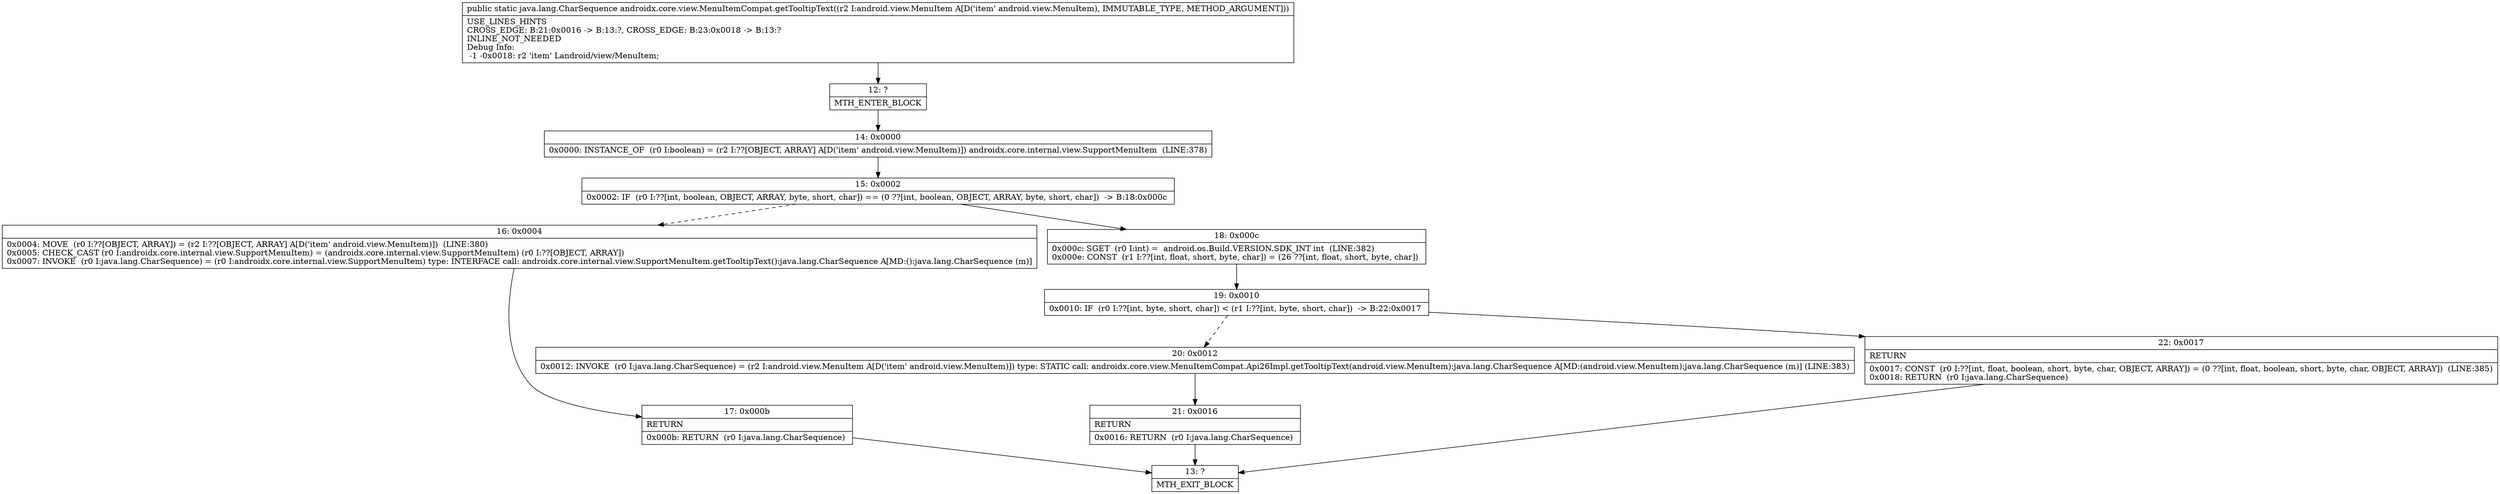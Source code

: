 digraph "CFG forandroidx.core.view.MenuItemCompat.getTooltipText(Landroid\/view\/MenuItem;)Ljava\/lang\/CharSequence;" {
Node_12 [shape=record,label="{12\:\ ?|MTH_ENTER_BLOCK\l}"];
Node_14 [shape=record,label="{14\:\ 0x0000|0x0000: INSTANCE_OF  (r0 I:boolean) = (r2 I:??[OBJECT, ARRAY] A[D('item' android.view.MenuItem)]) androidx.core.internal.view.SupportMenuItem  (LINE:378)\l}"];
Node_15 [shape=record,label="{15\:\ 0x0002|0x0002: IF  (r0 I:??[int, boolean, OBJECT, ARRAY, byte, short, char]) == (0 ??[int, boolean, OBJECT, ARRAY, byte, short, char])  \-\> B:18:0x000c \l}"];
Node_16 [shape=record,label="{16\:\ 0x0004|0x0004: MOVE  (r0 I:??[OBJECT, ARRAY]) = (r2 I:??[OBJECT, ARRAY] A[D('item' android.view.MenuItem)])  (LINE:380)\l0x0005: CHECK_CAST (r0 I:androidx.core.internal.view.SupportMenuItem) = (androidx.core.internal.view.SupportMenuItem) (r0 I:??[OBJECT, ARRAY]) \l0x0007: INVOKE  (r0 I:java.lang.CharSequence) = (r0 I:androidx.core.internal.view.SupportMenuItem) type: INTERFACE call: androidx.core.internal.view.SupportMenuItem.getTooltipText():java.lang.CharSequence A[MD:():java.lang.CharSequence (m)]\l}"];
Node_17 [shape=record,label="{17\:\ 0x000b|RETURN\l|0x000b: RETURN  (r0 I:java.lang.CharSequence) \l}"];
Node_13 [shape=record,label="{13\:\ ?|MTH_EXIT_BLOCK\l}"];
Node_18 [shape=record,label="{18\:\ 0x000c|0x000c: SGET  (r0 I:int) =  android.os.Build.VERSION.SDK_INT int  (LINE:382)\l0x000e: CONST  (r1 I:??[int, float, short, byte, char]) = (26 ??[int, float, short, byte, char]) \l}"];
Node_19 [shape=record,label="{19\:\ 0x0010|0x0010: IF  (r0 I:??[int, byte, short, char]) \< (r1 I:??[int, byte, short, char])  \-\> B:22:0x0017 \l}"];
Node_20 [shape=record,label="{20\:\ 0x0012|0x0012: INVOKE  (r0 I:java.lang.CharSequence) = (r2 I:android.view.MenuItem A[D('item' android.view.MenuItem)]) type: STATIC call: androidx.core.view.MenuItemCompat.Api26Impl.getTooltipText(android.view.MenuItem):java.lang.CharSequence A[MD:(android.view.MenuItem):java.lang.CharSequence (m)] (LINE:383)\l}"];
Node_21 [shape=record,label="{21\:\ 0x0016|RETURN\l|0x0016: RETURN  (r0 I:java.lang.CharSequence) \l}"];
Node_22 [shape=record,label="{22\:\ 0x0017|RETURN\l|0x0017: CONST  (r0 I:??[int, float, boolean, short, byte, char, OBJECT, ARRAY]) = (0 ??[int, float, boolean, short, byte, char, OBJECT, ARRAY])  (LINE:385)\l0x0018: RETURN  (r0 I:java.lang.CharSequence) \l}"];
MethodNode[shape=record,label="{public static java.lang.CharSequence androidx.core.view.MenuItemCompat.getTooltipText((r2 I:android.view.MenuItem A[D('item' android.view.MenuItem), IMMUTABLE_TYPE, METHOD_ARGUMENT]))  | USE_LINES_HINTS\lCROSS_EDGE: B:21:0x0016 \-\> B:13:?, CROSS_EDGE: B:23:0x0018 \-\> B:13:?\lINLINE_NOT_NEEDED\lDebug Info:\l  \-1 \-0x0018: r2 'item' Landroid\/view\/MenuItem;\l}"];
MethodNode -> Node_12;Node_12 -> Node_14;
Node_14 -> Node_15;
Node_15 -> Node_16[style=dashed];
Node_15 -> Node_18;
Node_16 -> Node_17;
Node_17 -> Node_13;
Node_18 -> Node_19;
Node_19 -> Node_20[style=dashed];
Node_19 -> Node_22;
Node_20 -> Node_21;
Node_21 -> Node_13;
Node_22 -> Node_13;
}


